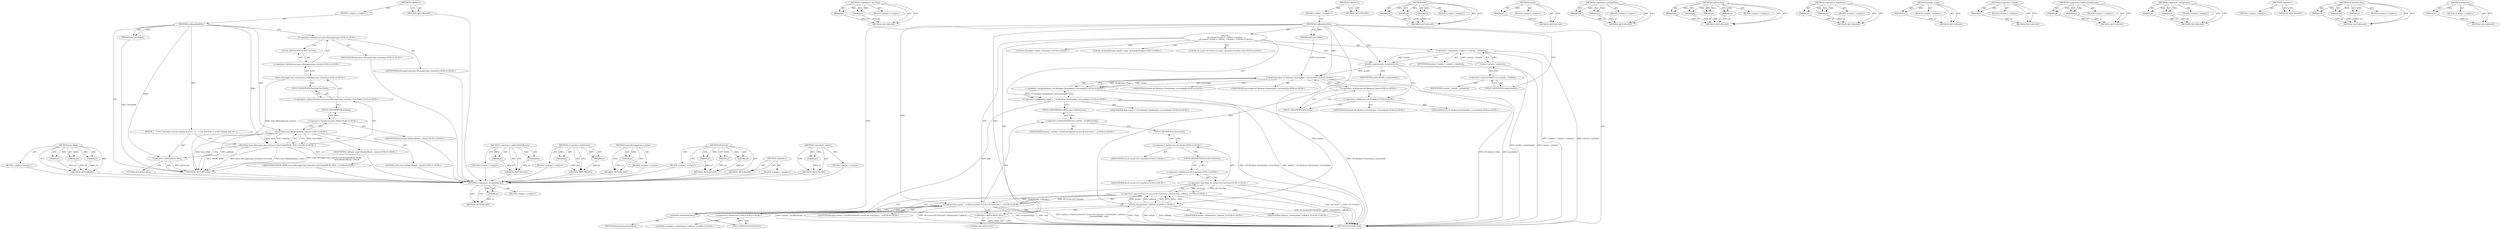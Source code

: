 digraph "&lt;operator&gt;.delete" {
vulnerable_99 [label=<(METHOD,&lt;operator&gt;.arrayInitializer)>];
vulnerable_100 [label=<(PARAM,p1)>];
vulnerable_101 [label=<(BLOCK,&lt;empty&gt;,&lt;empty&gt;)>];
vulnerable_102 [label=<(METHOD_RETURN,ANY)>];
vulnerable_126 [label=<(METHOD,&lt;operator&gt;.lessThan)>];
vulnerable_127 [label=<(PARAM,p1)>];
vulnerable_128 [label=<(PARAM,p2)>];
vulnerable_129 [label=<(BLOCK,&lt;empty&gt;,&lt;empty&gt;)>];
vulnerable_130 [label=<(METHOD_RETURN,ANY)>];
vulnerable_6 [label=<(METHOD,&lt;global&gt;)<SUB>1</SUB>>];
vulnerable_7 [label=<(BLOCK,&lt;empty&gt;,&lt;empty&gt;)<SUB>1</SUB>>];
vulnerable_8 [label=<(METHOD,CallbackAndDie)<SUB>1</SUB>>];
vulnerable_9 [label=<(PARAM,bool succeeded)<SUB>1</SUB>>];
vulnerable_10 [label="<(BLOCK,{
    v8::Isolate* isolate = context_-&gt;isolate(...,{
    v8::Isolate* isolate = context_-&gt;isolate(...)<SUB>1</SUB>>"];
vulnerable_11 [label="<(LOCAL,v8.Isolate* isolate: v8.Isolate*)<SUB>2</SUB>>"];
vulnerable_12 [label=<(&lt;operator&gt;.assignment,* isolate = context_-&gt;isolate())<SUB>2</SUB>>];
vulnerable_13 [label=<(IDENTIFIER,isolate,* isolate = context_-&gt;isolate())<SUB>2</SUB>>];
vulnerable_14 [label=<(isolate,context_-&gt;isolate())<SUB>2</SUB>>];
vulnerable_15 [label=<(&lt;operator&gt;.indirectFieldAccess,context_-&gt;isolate)<SUB>2</SUB>>];
vulnerable_16 [label=<(IDENTIFIER,context_,context_-&gt;isolate())<SUB>2</SUB>>];
vulnerable_17 [label=<(FIELD_IDENTIFIER,isolate,isolate)<SUB>2</SUB>>];
vulnerable_18 [label="<(LOCAL,v8.HandleScope handle_scope: v8.HandleScope)<SUB>3</SUB>>"];
vulnerable_19 [label=<(handle_scope,handle_scope(isolate))<SUB>3</SUB>>];
vulnerable_20 [label=<(IDENTIFIER,isolate,handle_scope(isolate))<SUB>3</SUB>>];
vulnerable_21 [label="<(LOCAL,v8::Local&lt;v8::Value&gt;[1] args: v8.Local&lt;v8.Value&gt;[1])<SUB>4</SUB>>"];
vulnerable_22 [label="<(&lt;operator&gt;.assignment,args[] = {v8::Boolean::New(isolate, succeeded)})<SUB>4</SUB>>"];
vulnerable_23 [label="<(IDENTIFIER,args,args[] = {v8::Boolean::New(isolate, succeeded)})<SUB>4</SUB>>"];
vulnerable_24 [label="<(&lt;operator&gt;.arrayInitializer,{v8::Boolean::New(isolate, succeeded)})<SUB>4</SUB>>"];
vulnerable_25 [label="<(v8.Boolean.New,v8::Boolean::New(isolate, succeeded))<SUB>4</SUB>>"];
vulnerable_26 [label="<(&lt;operator&gt;.fieldAccess,v8::Boolean::New)<SUB>4</SUB>>"];
vulnerable_27 [label="<(&lt;operator&gt;.fieldAccess,v8::Boolean)<SUB>4</SUB>>"];
vulnerable_28 [label="<(IDENTIFIER,v8,v8::Boolean::New(isolate, succeeded))<SUB>4</SUB>>"];
vulnerable_29 [label="<(IDENTIFIER,Boolean,v8::Boolean::New(isolate, succeeded))<SUB>4</SUB>>"];
vulnerable_30 [label=<(FIELD_IDENTIFIER,New,New)<SUB>4</SUB>>];
vulnerable_31 [label="<(IDENTIFIER,isolate,v8::Boolean::New(isolate, succeeded))<SUB>4</SUB>>"];
vulnerable_32 [label="<(IDENTIFIER,succeeded,v8::Boolean::New(isolate, succeeded))<SUB>4</SUB>>"];
vulnerable_33 [label="<(CallFunction,context_-&gt;CallFunction(v8::Local&lt;v8::Function&gt;:...)<SUB>5</SUB>>"];
vulnerable_34 [label=<(&lt;operator&gt;.indirectFieldAccess,context_-&gt;CallFunction)<SUB>5</SUB>>];
vulnerable_35 [label="<(IDENTIFIER,context_,context_-&gt;CallFunction(v8::Local&lt;v8::Function&gt;:...)<SUB>5</SUB>>"];
vulnerable_36 [label=<(FIELD_IDENTIFIER,CallFunction,CallFunction)<SUB>5</SUB>>];
vulnerable_37 [label="<(&lt;operator&gt;.greaterThan,v8::Local&lt;v8::Function&gt;::New(isolate, callback_))<SUB>5</SUB>>"];
vulnerable_38 [label="<(&lt;operator&gt;.lessThan,v8::Local&lt;v8::Function)<SUB>5</SUB>>"];
vulnerable_39 [label="<(&lt;operator&gt;.fieldAccess,v8::Local)<SUB>5</SUB>>"];
vulnerable_40 [label="<(IDENTIFIER,v8,v8::Local&lt;v8::Function)<SUB>5</SUB>>"];
vulnerable_41 [label=<(FIELD_IDENTIFIER,Local,Local)<SUB>5</SUB>>];
vulnerable_42 [label="<(&lt;operator&gt;.fieldAccess,v8::Function)<SUB>5</SUB>>"];
vulnerable_43 [label="<(IDENTIFIER,v8,v8::Local&lt;v8::Function)<SUB>5</SUB>>"];
vulnerable_44 [label=<(FIELD_IDENTIFIER,Function,Function)<SUB>5</SUB>>];
vulnerable_45 [label="<(New,::New(isolate, callback_))<SUB>5</SUB>>"];
vulnerable_46 [label="<(&lt;operator&gt;.fieldAccess,::New)<SUB>5</SUB>>"];
vulnerable_47 [label="<(LITERAL,&lt;global&gt;,::New(isolate, callback_))<SUB>5</SUB>>"];
vulnerable_48 [label=<(FIELD_IDENTIFIER,New,New)<SUB>5</SUB>>];
vulnerable_49 [label="<(IDENTIFIER,isolate,::New(isolate, callback_))<SUB>5</SUB>>"];
vulnerable_50 [label="<(IDENTIFIER,callback_,::New(isolate, callback_))<SUB>5</SUB>>"];
vulnerable_51 [label=<(arraysize,arraysize(args))<SUB>6</SUB>>];
vulnerable_52 [label=<(IDENTIFIER,args,arraysize(args))<SUB>6</SUB>>];
vulnerable_53 [label="<(IDENTIFIER,args,context_-&gt;CallFunction(v8::Local&lt;v8::Function&gt;:...)<SUB>6</SUB>>"];
vulnerable_54 [label=<(&lt;operator&gt;.delete,delete this)<SUB>7</SUB>>];
vulnerable_55 [label=<(LITERAL,this,delete this)<SUB>7</SUB>>];
vulnerable_56 [label=<(METHOD_RETURN,void)<SUB>1</SUB>>];
vulnerable_58 [label=<(METHOD_RETURN,ANY)<SUB>1</SUB>>];
vulnerable_131 [label=<(METHOD,New)>];
vulnerable_132 [label=<(PARAM,p1)>];
vulnerable_133 [label=<(PARAM,p2)>];
vulnerable_134 [label=<(PARAM,p3)>];
vulnerable_135 [label=<(BLOCK,&lt;empty&gt;,&lt;empty&gt;)>];
vulnerable_136 [label=<(METHOD_RETURN,ANY)>];
vulnerable_86 [label=<(METHOD,isolate)>];
vulnerable_87 [label=<(PARAM,p1)>];
vulnerable_88 [label=<(BLOCK,&lt;empty&gt;,&lt;empty&gt;)>];
vulnerable_89 [label=<(METHOD_RETURN,ANY)>];
vulnerable_121 [label=<(METHOD,&lt;operator&gt;.greaterThan)>];
vulnerable_122 [label=<(PARAM,p1)>];
vulnerable_123 [label=<(PARAM,p2)>];
vulnerable_124 [label=<(BLOCK,&lt;empty&gt;,&lt;empty&gt;)>];
vulnerable_125 [label=<(METHOD_RETURN,ANY)>];
vulnerable_114 [label=<(METHOD,CallFunction)>];
vulnerable_115 [label=<(PARAM,p1)>];
vulnerable_116 [label=<(PARAM,p2)>];
vulnerable_117 [label=<(PARAM,p3)>];
vulnerable_118 [label=<(PARAM,p4)>];
vulnerable_119 [label=<(BLOCK,&lt;empty&gt;,&lt;empty&gt;)>];
vulnerable_120 [label=<(METHOD_RETURN,ANY)>];
vulnerable_109 [label=<(METHOD,&lt;operator&gt;.fieldAccess)>];
vulnerable_110 [label=<(PARAM,p1)>];
vulnerable_111 [label=<(PARAM,p2)>];
vulnerable_112 [label=<(BLOCK,&lt;empty&gt;,&lt;empty&gt;)>];
vulnerable_113 [label=<(METHOD_RETURN,ANY)>];
vulnerable_95 [label=<(METHOD,handle_scope)>];
vulnerable_96 [label=<(PARAM,p1)>];
vulnerable_97 [label=<(BLOCK,&lt;empty&gt;,&lt;empty&gt;)>];
vulnerable_98 [label=<(METHOD_RETURN,ANY)>];
vulnerable_141 [label=<(METHOD,&lt;operator&gt;.delete)>];
vulnerable_142 [label=<(PARAM,p1)>];
vulnerable_143 [label=<(BLOCK,&lt;empty&gt;,&lt;empty&gt;)>];
vulnerable_144 [label=<(METHOD_RETURN,ANY)>];
vulnerable_90 [label=<(METHOD,&lt;operator&gt;.indirectFieldAccess)>];
vulnerable_91 [label=<(PARAM,p1)>];
vulnerable_92 [label=<(PARAM,p2)>];
vulnerable_93 [label=<(BLOCK,&lt;empty&gt;,&lt;empty&gt;)>];
vulnerable_94 [label=<(METHOD_RETURN,ANY)>];
vulnerable_81 [label=<(METHOD,&lt;operator&gt;.assignment)>];
vulnerable_82 [label=<(PARAM,p1)>];
vulnerable_83 [label=<(PARAM,p2)>];
vulnerable_84 [label=<(BLOCK,&lt;empty&gt;,&lt;empty&gt;)>];
vulnerable_85 [label=<(METHOD_RETURN,ANY)>];
vulnerable_75 [label=<(METHOD,&lt;global&gt;)<SUB>1</SUB>>];
vulnerable_76 [label=<(BLOCK,&lt;empty&gt;,&lt;empty&gt;)>];
vulnerable_77 [label=<(METHOD_RETURN,ANY)>];
vulnerable_103 [label=<(METHOD,v8.Boolean.New)>];
vulnerable_104 [label=<(PARAM,p1)>];
vulnerable_105 [label=<(PARAM,p2)>];
vulnerable_106 [label=<(PARAM,p3)>];
vulnerable_107 [label=<(BLOCK,&lt;empty&gt;,&lt;empty&gt;)>];
vulnerable_108 [label=<(METHOD_RETURN,ANY)>];
vulnerable_137 [label=<(METHOD,arraysize)>];
vulnerable_138 [label=<(PARAM,p1)>];
vulnerable_139 [label=<(BLOCK,&lt;empty&gt;,&lt;empty&gt;)>];
vulnerable_140 [label=<(METHOD_RETURN,ANY)>];
fixed_68 [label=<(METHOD,base.Bind)>];
fixed_69 [label=<(PARAM,p1)>];
fixed_70 [label=<(PARAM,p2)>];
fixed_71 [label=<(PARAM,p3)>];
fixed_72 [label=<(BLOCK,&lt;empty&gt;,&lt;empty&gt;)>];
fixed_73 [label=<(METHOD_RETURN,ANY)>];
fixed_6 [label=<(METHOD,&lt;global&gt;)<SUB>1</SUB>>];
fixed_7 [label=<(BLOCK,&lt;empty&gt;,&lt;empty&gt;)<SUB>1</SUB>>];
fixed_8 [label=<(METHOD,CallbackAndDie)<SUB>1</SUB>>];
fixed_9 [label=<(PARAM,bool succeeded)<SUB>1</SUB>>];
fixed_10 [label=<(BLOCK,{
    // Use PostTask to avoid running user scr...,{
    // Use PostTask to avoid running user scr...)<SUB>1</SUB>>];
fixed_11 [label="<(PostTask,base::MessageLoop::current()-&gt;PostTask(FROM_HER...)<SUB>4</SUB>>"];
fixed_12 [label="<(&lt;operator&gt;.indirectFieldAccess,base::MessageLoop::current()-&gt;PostTask)<SUB>4</SUB>>"];
fixed_13 [label="<(base.MessageLoop.current,base::MessageLoop::current())<SUB>4</SUB>>"];
fixed_14 [label="<(&lt;operator&gt;.fieldAccess,base::MessageLoop::current)<SUB>4</SUB>>"];
fixed_15 [label="<(&lt;operator&gt;.fieldAccess,base::MessageLoop)<SUB>4</SUB>>"];
fixed_16 [label="<(IDENTIFIER,base,base::MessageLoop::current())<SUB>4</SUB>>"];
fixed_17 [label="<(IDENTIFIER,MessageLoop,base::MessageLoop::current())<SUB>4</SUB>>"];
fixed_18 [label=<(FIELD_IDENTIFIER,current,current)<SUB>4</SUB>>];
fixed_19 [label=<(FIELD_IDENTIFIER,PostTask,PostTask)<SUB>4</SUB>>];
fixed_20 [label="<(IDENTIFIER,FROM_HERE,base::MessageLoop::current()-&gt;PostTask(FROM_HER...)<SUB>4</SUB>>"];
fixed_21 [label="<(base.Bind,base::Bind(callback_, false))<SUB>5</SUB>>"];
fixed_22 [label="<(&lt;operator&gt;.fieldAccess,base::Bind)<SUB>5</SUB>>"];
fixed_23 [label="<(IDENTIFIER,base,base::Bind(callback_, false))<SUB>5</SUB>>"];
fixed_24 [label=<(FIELD_IDENTIFIER,Bind,Bind)<SUB>5</SUB>>];
fixed_25 [label="<(IDENTIFIER,callback_,base::Bind(callback_, false))<SUB>5</SUB>>"];
fixed_26 [label="<(LITERAL,false,base::Bind(callback_, false))<SUB>5</SUB>>"];
fixed_27 [label=<(&lt;operator&gt;.delete,delete this)<SUB>6</SUB>>];
fixed_28 [label=<(LITERAL,this,delete this)<SUB>6</SUB>>];
fixed_29 [label=<(METHOD_RETURN,void)<SUB>1</SUB>>];
fixed_31 [label=<(METHOD_RETURN,ANY)<SUB>1</SUB>>];
fixed_54 [label=<(METHOD,&lt;operator&gt;.indirectFieldAccess)>];
fixed_55 [label=<(PARAM,p1)>];
fixed_56 [label=<(PARAM,p2)>];
fixed_57 [label=<(BLOCK,&lt;empty&gt;,&lt;empty&gt;)>];
fixed_58 [label=<(METHOD_RETURN,ANY)>];
fixed_63 [label=<(METHOD,&lt;operator&gt;.fieldAccess)>];
fixed_64 [label=<(PARAM,p1)>];
fixed_65 [label=<(PARAM,p2)>];
fixed_66 [label=<(BLOCK,&lt;empty&gt;,&lt;empty&gt;)>];
fixed_67 [label=<(METHOD_RETURN,ANY)>];
fixed_59 [label=<(METHOD,base.MessageLoop.current)>];
fixed_60 [label=<(PARAM,p1)>];
fixed_61 [label=<(BLOCK,&lt;empty&gt;,&lt;empty&gt;)>];
fixed_62 [label=<(METHOD_RETURN,ANY)>];
fixed_48 [label=<(METHOD,PostTask)>];
fixed_49 [label=<(PARAM,p1)>];
fixed_50 [label=<(PARAM,p2)>];
fixed_51 [label=<(PARAM,p3)>];
fixed_52 [label=<(BLOCK,&lt;empty&gt;,&lt;empty&gt;)>];
fixed_53 [label=<(METHOD_RETURN,ANY)>];
fixed_42 [label=<(METHOD,&lt;global&gt;)<SUB>1</SUB>>];
fixed_43 [label=<(BLOCK,&lt;empty&gt;,&lt;empty&gt;)>];
fixed_44 [label=<(METHOD_RETURN,ANY)>];
fixed_74 [label=<(METHOD,&lt;operator&gt;.delete)>];
fixed_75 [label=<(PARAM,p1)>];
fixed_76 [label=<(BLOCK,&lt;empty&gt;,&lt;empty&gt;)>];
fixed_77 [label=<(METHOD_RETURN,ANY)>];
vulnerable_99 -> vulnerable_100  [key=0, label="AST: "];
vulnerable_99 -> vulnerable_100  [key=1, label="DDG: "];
vulnerable_99 -> vulnerable_101  [key=0, label="AST: "];
vulnerable_99 -> vulnerable_102  [key=0, label="AST: "];
vulnerable_99 -> vulnerable_102  [key=1, label="CFG: "];
vulnerable_100 -> vulnerable_102  [key=0, label="DDG: p1"];
vulnerable_126 -> vulnerable_127  [key=0, label="AST: "];
vulnerable_126 -> vulnerable_127  [key=1, label="DDG: "];
vulnerable_126 -> vulnerable_129  [key=0, label="AST: "];
vulnerable_126 -> vulnerable_128  [key=0, label="AST: "];
vulnerable_126 -> vulnerable_128  [key=1, label="DDG: "];
vulnerable_126 -> vulnerable_130  [key=0, label="AST: "];
vulnerable_126 -> vulnerable_130  [key=1, label="CFG: "];
vulnerable_127 -> vulnerable_130  [key=0, label="DDG: p1"];
vulnerable_128 -> vulnerable_130  [key=0, label="DDG: p2"];
vulnerable_6 -> vulnerable_7  [key=0, label="AST: "];
vulnerable_6 -> vulnerable_58  [key=0, label="AST: "];
vulnerable_6 -> vulnerable_58  [key=1, label="CFG: "];
vulnerable_7 -> vulnerable_8  [key=0, label="AST: "];
vulnerable_8 -> vulnerable_9  [key=0, label="AST: "];
vulnerable_8 -> vulnerable_9  [key=1, label="DDG: "];
vulnerable_8 -> vulnerable_10  [key=0, label="AST: "];
vulnerable_8 -> vulnerable_56  [key=0, label="AST: "];
vulnerable_8 -> vulnerable_17  [key=0, label="CFG: "];
vulnerable_8 -> vulnerable_19  [key=0, label="DDG: "];
vulnerable_8 -> vulnerable_33  [key=0, label="DDG: "];
vulnerable_8 -> vulnerable_54  [key=0, label="DDG: "];
vulnerable_8 -> vulnerable_51  [key=0, label="DDG: "];
vulnerable_8 -> vulnerable_25  [key=0, label="DDG: "];
vulnerable_8 -> vulnerable_45  [key=0, label="DDG: "];
vulnerable_9 -> vulnerable_25  [key=0, label="DDG: succeeded"];
vulnerable_10 -> vulnerable_11  [key=0, label="AST: "];
vulnerable_10 -> vulnerable_12  [key=0, label="AST: "];
vulnerable_10 -> vulnerable_18  [key=0, label="AST: "];
vulnerable_10 -> vulnerable_19  [key=0, label="AST: "];
vulnerable_10 -> vulnerable_21  [key=0, label="AST: "];
vulnerable_10 -> vulnerable_22  [key=0, label="AST: "];
vulnerable_10 -> vulnerable_33  [key=0, label="AST: "];
vulnerable_10 -> vulnerable_54  [key=0, label="AST: "];
vulnerable_12 -> vulnerable_13  [key=0, label="AST: "];
vulnerable_12 -> vulnerable_14  [key=0, label="AST: "];
vulnerable_12 -> vulnerable_19  [key=0, label="CFG: "];
vulnerable_12 -> vulnerable_19  [key=1, label="DDG: isolate"];
vulnerable_12 -> vulnerable_56  [key=0, label="DDG: context_-&gt;isolate()"];
vulnerable_12 -> vulnerable_56  [key=1, label="DDG: * isolate = context_-&gt;isolate()"];
vulnerable_14 -> vulnerable_15  [key=0, label="AST: "];
vulnerable_14 -> vulnerable_12  [key=0, label="CFG: "];
vulnerable_14 -> vulnerable_12  [key=1, label="DDG: context_-&gt;isolate"];
vulnerable_14 -> vulnerable_56  [key=0, label="DDG: context_-&gt;isolate"];
vulnerable_15 -> vulnerable_16  [key=0, label="AST: "];
vulnerable_15 -> vulnerable_17  [key=0, label="AST: "];
vulnerable_15 -> vulnerable_14  [key=0, label="CFG: "];
vulnerable_17 -> vulnerable_15  [key=0, label="CFG: "];
vulnerable_19 -> vulnerable_20  [key=0, label="AST: "];
vulnerable_19 -> vulnerable_27  [key=0, label="CFG: "];
vulnerable_19 -> vulnerable_56  [key=0, label="DDG: handle_scope(isolate)"];
vulnerable_19 -> vulnerable_25  [key=0, label="DDG: isolate"];
vulnerable_22 -> vulnerable_23  [key=0, label="AST: "];
vulnerable_22 -> vulnerable_24  [key=0, label="AST: "];
vulnerable_22 -> vulnerable_36  [key=0, label="CFG: "];
vulnerable_22 -> vulnerable_56  [key=0, label="DDG: {v8::Boolean::New(isolate, succeeded)}"];
vulnerable_22 -> vulnerable_56  [key=1, label="DDG: args[] = {v8::Boolean::New(isolate, succeeded)}"];
vulnerable_22 -> vulnerable_51  [key=0, label="DDG: args"];
vulnerable_24 -> vulnerable_25  [key=0, label="AST: "];
vulnerable_24 -> vulnerable_22  [key=0, label="CFG: "];
vulnerable_24 -> vulnerable_22  [key=1, label="DDG: v8::Boolean::New(isolate, succeeded)"];
vulnerable_24 -> vulnerable_56  [key=0, label="DDG: v8::Boolean::New(isolate, succeeded)"];
vulnerable_25 -> vulnerable_26  [key=0, label="AST: "];
vulnerable_25 -> vulnerable_31  [key=0, label="AST: "];
vulnerable_25 -> vulnerable_32  [key=0, label="AST: "];
vulnerable_25 -> vulnerable_24  [key=0, label="CFG: "];
vulnerable_25 -> vulnerable_24  [key=1, label="DDG: v8::Boolean::New"];
vulnerable_25 -> vulnerable_24  [key=2, label="DDG: isolate"];
vulnerable_25 -> vulnerable_24  [key=3, label="DDG: succeeded"];
vulnerable_25 -> vulnerable_56  [key=0, label="DDG: v8::Boolean::New"];
vulnerable_25 -> vulnerable_56  [key=1, label="DDG: succeeded"];
vulnerable_25 -> vulnerable_45  [key=0, label="DDG: isolate"];
vulnerable_26 -> vulnerable_27  [key=0, label="AST: "];
vulnerable_26 -> vulnerable_30  [key=0, label="AST: "];
vulnerable_26 -> vulnerable_25  [key=0, label="CFG: "];
vulnerable_27 -> vulnerable_28  [key=0, label="AST: "];
vulnerable_27 -> vulnerable_29  [key=0, label="AST: "];
vulnerable_27 -> vulnerable_30  [key=0, label="CFG: "];
vulnerable_30 -> vulnerable_26  [key=0, label="CFG: "];
vulnerable_33 -> vulnerable_34  [key=0, label="AST: "];
vulnerable_33 -> vulnerable_37  [key=0, label="AST: "];
vulnerable_33 -> vulnerable_51  [key=0, label="AST: "];
vulnerable_33 -> vulnerable_53  [key=0, label="AST: "];
vulnerable_33 -> vulnerable_54  [key=0, label="CFG: "];
vulnerable_33 -> vulnerable_56  [key=0, label="DDG: context_-&gt;CallFunction"];
vulnerable_33 -> vulnerable_56  [key=1, label="DDG: v8::Local&lt;v8::Function&gt;::New(isolate, callback_)"];
vulnerable_33 -> vulnerable_56  [key=2, label="DDG: arraysize(args)"];
vulnerable_33 -> vulnerable_56  [key=3, label="DDG: args"];
vulnerable_33 -> vulnerable_56  [key=4, label="DDG: context_-&gt;CallFunction(v8::Local&lt;v8::Function&gt;::New(isolate, callback_),
                           arraysize(args), args)"];
vulnerable_34 -> vulnerable_35  [key=0, label="AST: "];
vulnerable_34 -> vulnerable_36  [key=0, label="AST: "];
vulnerable_34 -> vulnerable_41  [key=0, label="CFG: "];
vulnerable_36 -> vulnerable_34  [key=0, label="CFG: "];
vulnerable_37 -> vulnerable_38  [key=0, label="AST: "];
vulnerable_37 -> vulnerable_45  [key=0, label="AST: "];
vulnerable_37 -> vulnerable_51  [key=0, label="CFG: "];
vulnerable_37 -> vulnerable_56  [key=0, label="DDG: v8::Local&lt;v8::Function"];
vulnerable_37 -> vulnerable_56  [key=1, label="DDG: ::New(isolate, callback_)"];
vulnerable_37 -> vulnerable_33  [key=0, label="DDG: v8::Local&lt;v8::Function"];
vulnerable_37 -> vulnerable_33  [key=1, label="DDG: ::New(isolate, callback_)"];
vulnerable_38 -> vulnerable_39  [key=0, label="AST: "];
vulnerable_38 -> vulnerable_42  [key=0, label="AST: "];
vulnerable_38 -> vulnerable_48  [key=0, label="CFG: "];
vulnerable_38 -> vulnerable_56  [key=0, label="DDG: v8::Local"];
vulnerable_38 -> vulnerable_56  [key=1, label="DDG: v8::Function"];
vulnerable_38 -> vulnerable_37  [key=0, label="DDG: v8::Local"];
vulnerable_38 -> vulnerable_37  [key=1, label="DDG: v8::Function"];
vulnerable_39 -> vulnerable_40  [key=0, label="AST: "];
vulnerable_39 -> vulnerable_41  [key=0, label="AST: "];
vulnerable_39 -> vulnerable_44  [key=0, label="CFG: "];
vulnerable_41 -> vulnerable_39  [key=0, label="CFG: "];
vulnerable_42 -> vulnerable_43  [key=0, label="AST: "];
vulnerable_42 -> vulnerable_44  [key=0, label="AST: "];
vulnerable_42 -> vulnerable_38  [key=0, label="CFG: "];
vulnerable_44 -> vulnerable_42  [key=0, label="CFG: "];
vulnerable_45 -> vulnerable_46  [key=0, label="AST: "];
vulnerable_45 -> vulnerable_49  [key=0, label="AST: "];
vulnerable_45 -> vulnerable_50  [key=0, label="AST: "];
vulnerable_45 -> vulnerable_37  [key=0, label="CFG: "];
vulnerable_45 -> vulnerable_37  [key=1, label="DDG: ::New"];
vulnerable_45 -> vulnerable_37  [key=2, label="DDG: isolate"];
vulnerable_45 -> vulnerable_37  [key=3, label="DDG: callback_"];
vulnerable_45 -> vulnerable_56  [key=0, label="DDG: ::New"];
vulnerable_45 -> vulnerable_56  [key=1, label="DDG: isolate"];
vulnerable_45 -> vulnerable_56  [key=2, label="DDG: callback_"];
vulnerable_46 -> vulnerable_47  [key=0, label="AST: "];
vulnerable_46 -> vulnerable_48  [key=0, label="AST: "];
vulnerable_46 -> vulnerable_45  [key=0, label="CFG: "];
vulnerable_48 -> vulnerable_46  [key=0, label="CFG: "];
vulnerable_51 -> vulnerable_52  [key=0, label="AST: "];
vulnerable_51 -> vulnerable_33  [key=0, label="CFG: "];
vulnerable_51 -> vulnerable_33  [key=1, label="DDG: args"];
vulnerable_54 -> vulnerable_55  [key=0, label="AST: "];
vulnerable_54 -> vulnerable_56  [key=0, label="CFG: "];
vulnerable_54 -> vulnerable_56  [key=1, label="DDG: delete this"];
vulnerable_131 -> vulnerable_132  [key=0, label="AST: "];
vulnerable_131 -> vulnerable_132  [key=1, label="DDG: "];
vulnerable_131 -> vulnerable_135  [key=0, label="AST: "];
vulnerable_131 -> vulnerable_133  [key=0, label="AST: "];
vulnerable_131 -> vulnerable_133  [key=1, label="DDG: "];
vulnerable_131 -> vulnerable_136  [key=0, label="AST: "];
vulnerable_131 -> vulnerable_136  [key=1, label="CFG: "];
vulnerable_131 -> vulnerable_134  [key=0, label="AST: "];
vulnerable_131 -> vulnerable_134  [key=1, label="DDG: "];
vulnerable_132 -> vulnerable_136  [key=0, label="DDG: p1"];
vulnerable_133 -> vulnerable_136  [key=0, label="DDG: p2"];
vulnerable_134 -> vulnerable_136  [key=0, label="DDG: p3"];
vulnerable_86 -> vulnerable_87  [key=0, label="AST: "];
vulnerable_86 -> vulnerable_87  [key=1, label="DDG: "];
vulnerable_86 -> vulnerable_88  [key=0, label="AST: "];
vulnerable_86 -> vulnerable_89  [key=0, label="AST: "];
vulnerable_86 -> vulnerable_89  [key=1, label="CFG: "];
vulnerable_87 -> vulnerable_89  [key=0, label="DDG: p1"];
vulnerable_121 -> vulnerable_122  [key=0, label="AST: "];
vulnerable_121 -> vulnerable_122  [key=1, label="DDG: "];
vulnerable_121 -> vulnerable_124  [key=0, label="AST: "];
vulnerable_121 -> vulnerable_123  [key=0, label="AST: "];
vulnerable_121 -> vulnerable_123  [key=1, label="DDG: "];
vulnerable_121 -> vulnerable_125  [key=0, label="AST: "];
vulnerable_121 -> vulnerable_125  [key=1, label="CFG: "];
vulnerable_122 -> vulnerable_125  [key=0, label="DDG: p1"];
vulnerable_123 -> vulnerable_125  [key=0, label="DDG: p2"];
vulnerable_114 -> vulnerable_115  [key=0, label="AST: "];
vulnerable_114 -> vulnerable_115  [key=1, label="DDG: "];
vulnerable_114 -> vulnerable_119  [key=0, label="AST: "];
vulnerable_114 -> vulnerable_116  [key=0, label="AST: "];
vulnerable_114 -> vulnerable_116  [key=1, label="DDG: "];
vulnerable_114 -> vulnerable_120  [key=0, label="AST: "];
vulnerable_114 -> vulnerable_120  [key=1, label="CFG: "];
vulnerable_114 -> vulnerable_117  [key=0, label="AST: "];
vulnerable_114 -> vulnerable_117  [key=1, label="DDG: "];
vulnerable_114 -> vulnerable_118  [key=0, label="AST: "];
vulnerable_114 -> vulnerable_118  [key=1, label="DDG: "];
vulnerable_115 -> vulnerable_120  [key=0, label="DDG: p1"];
vulnerable_116 -> vulnerable_120  [key=0, label="DDG: p2"];
vulnerable_117 -> vulnerable_120  [key=0, label="DDG: p3"];
vulnerable_118 -> vulnerable_120  [key=0, label="DDG: p4"];
vulnerable_109 -> vulnerable_110  [key=0, label="AST: "];
vulnerable_109 -> vulnerable_110  [key=1, label="DDG: "];
vulnerable_109 -> vulnerable_112  [key=0, label="AST: "];
vulnerable_109 -> vulnerable_111  [key=0, label="AST: "];
vulnerable_109 -> vulnerable_111  [key=1, label="DDG: "];
vulnerable_109 -> vulnerable_113  [key=0, label="AST: "];
vulnerable_109 -> vulnerable_113  [key=1, label="CFG: "];
vulnerable_110 -> vulnerable_113  [key=0, label="DDG: p1"];
vulnerable_111 -> vulnerable_113  [key=0, label="DDG: p2"];
vulnerable_95 -> vulnerable_96  [key=0, label="AST: "];
vulnerable_95 -> vulnerable_96  [key=1, label="DDG: "];
vulnerable_95 -> vulnerable_97  [key=0, label="AST: "];
vulnerable_95 -> vulnerable_98  [key=0, label="AST: "];
vulnerable_95 -> vulnerable_98  [key=1, label="CFG: "];
vulnerable_96 -> vulnerable_98  [key=0, label="DDG: p1"];
vulnerable_141 -> vulnerable_142  [key=0, label="AST: "];
vulnerable_141 -> vulnerable_142  [key=1, label="DDG: "];
vulnerable_141 -> vulnerable_143  [key=0, label="AST: "];
vulnerable_141 -> vulnerable_144  [key=0, label="AST: "];
vulnerable_141 -> vulnerable_144  [key=1, label="CFG: "];
vulnerable_142 -> vulnerable_144  [key=0, label="DDG: p1"];
vulnerable_90 -> vulnerable_91  [key=0, label="AST: "];
vulnerable_90 -> vulnerable_91  [key=1, label="DDG: "];
vulnerable_90 -> vulnerable_93  [key=0, label="AST: "];
vulnerable_90 -> vulnerable_92  [key=0, label="AST: "];
vulnerable_90 -> vulnerable_92  [key=1, label="DDG: "];
vulnerable_90 -> vulnerable_94  [key=0, label="AST: "];
vulnerable_90 -> vulnerable_94  [key=1, label="CFG: "];
vulnerable_91 -> vulnerable_94  [key=0, label="DDG: p1"];
vulnerable_92 -> vulnerable_94  [key=0, label="DDG: p2"];
vulnerable_81 -> vulnerable_82  [key=0, label="AST: "];
vulnerable_81 -> vulnerable_82  [key=1, label="DDG: "];
vulnerable_81 -> vulnerable_84  [key=0, label="AST: "];
vulnerable_81 -> vulnerable_83  [key=0, label="AST: "];
vulnerable_81 -> vulnerable_83  [key=1, label="DDG: "];
vulnerable_81 -> vulnerable_85  [key=0, label="AST: "];
vulnerable_81 -> vulnerable_85  [key=1, label="CFG: "];
vulnerable_82 -> vulnerable_85  [key=0, label="DDG: p1"];
vulnerable_83 -> vulnerable_85  [key=0, label="DDG: p2"];
vulnerable_75 -> vulnerable_76  [key=0, label="AST: "];
vulnerable_75 -> vulnerable_77  [key=0, label="AST: "];
vulnerable_75 -> vulnerable_77  [key=1, label="CFG: "];
vulnerable_103 -> vulnerable_104  [key=0, label="AST: "];
vulnerable_103 -> vulnerable_104  [key=1, label="DDG: "];
vulnerable_103 -> vulnerable_107  [key=0, label="AST: "];
vulnerable_103 -> vulnerable_105  [key=0, label="AST: "];
vulnerable_103 -> vulnerable_105  [key=1, label="DDG: "];
vulnerable_103 -> vulnerable_108  [key=0, label="AST: "];
vulnerable_103 -> vulnerable_108  [key=1, label="CFG: "];
vulnerable_103 -> vulnerable_106  [key=0, label="AST: "];
vulnerable_103 -> vulnerable_106  [key=1, label="DDG: "];
vulnerable_104 -> vulnerable_108  [key=0, label="DDG: p1"];
vulnerable_105 -> vulnerable_108  [key=0, label="DDG: p2"];
vulnerable_106 -> vulnerable_108  [key=0, label="DDG: p3"];
vulnerable_137 -> vulnerable_138  [key=0, label="AST: "];
vulnerable_137 -> vulnerable_138  [key=1, label="DDG: "];
vulnerable_137 -> vulnerable_139  [key=0, label="AST: "];
vulnerable_137 -> vulnerable_140  [key=0, label="AST: "];
vulnerable_137 -> vulnerable_140  [key=1, label="CFG: "];
vulnerable_138 -> vulnerable_140  [key=0, label="DDG: p1"];
fixed_68 -> fixed_69  [key=0, label="AST: "];
fixed_68 -> fixed_69  [key=1, label="DDG: "];
fixed_68 -> fixed_72  [key=0, label="AST: "];
fixed_68 -> fixed_70  [key=0, label="AST: "];
fixed_68 -> fixed_70  [key=1, label="DDG: "];
fixed_68 -> fixed_73  [key=0, label="AST: "];
fixed_68 -> fixed_73  [key=1, label="CFG: "];
fixed_68 -> fixed_71  [key=0, label="AST: "];
fixed_68 -> fixed_71  [key=1, label="DDG: "];
fixed_69 -> fixed_73  [key=0, label="DDG: p1"];
fixed_70 -> fixed_73  [key=0, label="DDG: p2"];
fixed_71 -> fixed_73  [key=0, label="DDG: p3"];
fixed_72 -> vulnerable_99  [key=0];
fixed_73 -> vulnerable_99  [key=0];
fixed_6 -> fixed_7  [key=0, label="AST: "];
fixed_6 -> fixed_31  [key=0, label="AST: "];
fixed_6 -> fixed_31  [key=1, label="CFG: "];
fixed_7 -> fixed_8  [key=0, label="AST: "];
fixed_8 -> fixed_9  [key=0, label="AST: "];
fixed_8 -> fixed_9  [key=1, label="DDG: "];
fixed_8 -> fixed_10  [key=0, label="AST: "];
fixed_8 -> fixed_29  [key=0, label="AST: "];
fixed_8 -> fixed_15  [key=0, label="CFG: "];
fixed_8 -> fixed_11  [key=0, label="DDG: "];
fixed_8 -> fixed_27  [key=0, label="DDG: "];
fixed_8 -> fixed_21  [key=0, label="DDG: "];
fixed_9 -> fixed_29  [key=0, label="DDG: succeeded"];
fixed_10 -> fixed_11  [key=0, label="AST: "];
fixed_10 -> fixed_27  [key=0, label="AST: "];
fixed_11 -> fixed_12  [key=0, label="AST: "];
fixed_11 -> fixed_20  [key=0, label="AST: "];
fixed_11 -> fixed_21  [key=0, label="AST: "];
fixed_11 -> fixed_27  [key=0, label="CFG: "];
fixed_11 -> fixed_29  [key=0, label="DDG: base::MessageLoop::current()-&gt;PostTask"];
fixed_11 -> fixed_29  [key=1, label="DDG: base::Bind(callback_, false)"];
fixed_11 -> fixed_29  [key=2, label="DDG: base::MessageLoop::current()-&gt;PostTask(FROM_HERE,
                                           base::Bind(callback_, false))"];
fixed_11 -> fixed_29  [key=3, label="DDG: FROM_HERE"];
fixed_12 -> fixed_13  [key=0, label="AST: "];
fixed_12 -> fixed_19  [key=0, label="AST: "];
fixed_12 -> fixed_24  [key=0, label="CFG: "];
fixed_13 -> fixed_14  [key=0, label="AST: "];
fixed_13 -> fixed_19  [key=0, label="CFG: "];
fixed_13 -> fixed_29  [key=0, label="DDG: base::MessageLoop::current"];
fixed_14 -> fixed_15  [key=0, label="AST: "];
fixed_14 -> fixed_18  [key=0, label="AST: "];
fixed_14 -> fixed_13  [key=0, label="CFG: "];
fixed_15 -> fixed_16  [key=0, label="AST: "];
fixed_15 -> fixed_17  [key=0, label="AST: "];
fixed_15 -> fixed_18  [key=0, label="CFG: "];
fixed_16 -> vulnerable_99  [key=0];
fixed_17 -> vulnerable_99  [key=0];
fixed_18 -> fixed_14  [key=0, label="CFG: "];
fixed_19 -> fixed_12  [key=0, label="CFG: "];
fixed_20 -> vulnerable_99  [key=0];
fixed_21 -> fixed_22  [key=0, label="AST: "];
fixed_21 -> fixed_25  [key=0, label="AST: "];
fixed_21 -> fixed_26  [key=0, label="AST: "];
fixed_21 -> fixed_11  [key=0, label="CFG: "];
fixed_21 -> fixed_11  [key=1, label="DDG: base::Bind"];
fixed_21 -> fixed_11  [key=2, label="DDG: callback_"];
fixed_21 -> fixed_11  [key=3, label="DDG: false"];
fixed_21 -> fixed_29  [key=0, label="DDG: base::Bind"];
fixed_21 -> fixed_29  [key=1, label="DDG: callback_"];
fixed_22 -> fixed_23  [key=0, label="AST: "];
fixed_22 -> fixed_24  [key=0, label="AST: "];
fixed_22 -> fixed_21  [key=0, label="CFG: "];
fixed_23 -> vulnerable_99  [key=0];
fixed_24 -> fixed_22  [key=0, label="CFG: "];
fixed_25 -> vulnerable_99  [key=0];
fixed_26 -> vulnerable_99  [key=0];
fixed_27 -> fixed_28  [key=0, label="AST: "];
fixed_27 -> fixed_29  [key=0, label="CFG: "];
fixed_27 -> fixed_29  [key=1, label="DDG: delete this"];
fixed_28 -> vulnerable_99  [key=0];
fixed_29 -> vulnerable_99  [key=0];
fixed_31 -> vulnerable_99  [key=0];
fixed_54 -> fixed_55  [key=0, label="AST: "];
fixed_54 -> fixed_55  [key=1, label="DDG: "];
fixed_54 -> fixed_57  [key=0, label="AST: "];
fixed_54 -> fixed_56  [key=0, label="AST: "];
fixed_54 -> fixed_56  [key=1, label="DDG: "];
fixed_54 -> fixed_58  [key=0, label="AST: "];
fixed_54 -> fixed_58  [key=1, label="CFG: "];
fixed_55 -> fixed_58  [key=0, label="DDG: p1"];
fixed_56 -> fixed_58  [key=0, label="DDG: p2"];
fixed_57 -> vulnerable_99  [key=0];
fixed_58 -> vulnerable_99  [key=0];
fixed_63 -> fixed_64  [key=0, label="AST: "];
fixed_63 -> fixed_64  [key=1, label="DDG: "];
fixed_63 -> fixed_66  [key=0, label="AST: "];
fixed_63 -> fixed_65  [key=0, label="AST: "];
fixed_63 -> fixed_65  [key=1, label="DDG: "];
fixed_63 -> fixed_67  [key=0, label="AST: "];
fixed_63 -> fixed_67  [key=1, label="CFG: "];
fixed_64 -> fixed_67  [key=0, label="DDG: p1"];
fixed_65 -> fixed_67  [key=0, label="DDG: p2"];
fixed_66 -> vulnerable_99  [key=0];
fixed_67 -> vulnerable_99  [key=0];
fixed_59 -> fixed_60  [key=0, label="AST: "];
fixed_59 -> fixed_60  [key=1, label="DDG: "];
fixed_59 -> fixed_61  [key=0, label="AST: "];
fixed_59 -> fixed_62  [key=0, label="AST: "];
fixed_59 -> fixed_62  [key=1, label="CFG: "];
fixed_60 -> fixed_62  [key=0, label="DDG: p1"];
fixed_61 -> vulnerable_99  [key=0];
fixed_62 -> vulnerable_99  [key=0];
fixed_48 -> fixed_49  [key=0, label="AST: "];
fixed_48 -> fixed_49  [key=1, label="DDG: "];
fixed_48 -> fixed_52  [key=0, label="AST: "];
fixed_48 -> fixed_50  [key=0, label="AST: "];
fixed_48 -> fixed_50  [key=1, label="DDG: "];
fixed_48 -> fixed_53  [key=0, label="AST: "];
fixed_48 -> fixed_53  [key=1, label="CFG: "];
fixed_48 -> fixed_51  [key=0, label="AST: "];
fixed_48 -> fixed_51  [key=1, label="DDG: "];
fixed_49 -> fixed_53  [key=0, label="DDG: p1"];
fixed_50 -> fixed_53  [key=0, label="DDG: p2"];
fixed_51 -> fixed_53  [key=0, label="DDG: p3"];
fixed_52 -> vulnerable_99  [key=0];
fixed_53 -> vulnerable_99  [key=0];
fixed_42 -> fixed_43  [key=0, label="AST: "];
fixed_42 -> fixed_44  [key=0, label="AST: "];
fixed_42 -> fixed_44  [key=1, label="CFG: "];
fixed_43 -> vulnerable_99  [key=0];
fixed_44 -> vulnerable_99  [key=0];
fixed_74 -> fixed_75  [key=0, label="AST: "];
fixed_74 -> fixed_75  [key=1, label="DDG: "];
fixed_74 -> fixed_76  [key=0, label="AST: "];
fixed_74 -> fixed_77  [key=0, label="AST: "];
fixed_74 -> fixed_77  [key=1, label="CFG: "];
fixed_75 -> fixed_77  [key=0, label="DDG: p1"];
fixed_76 -> vulnerable_99  [key=0];
fixed_77 -> vulnerable_99  [key=0];
}
